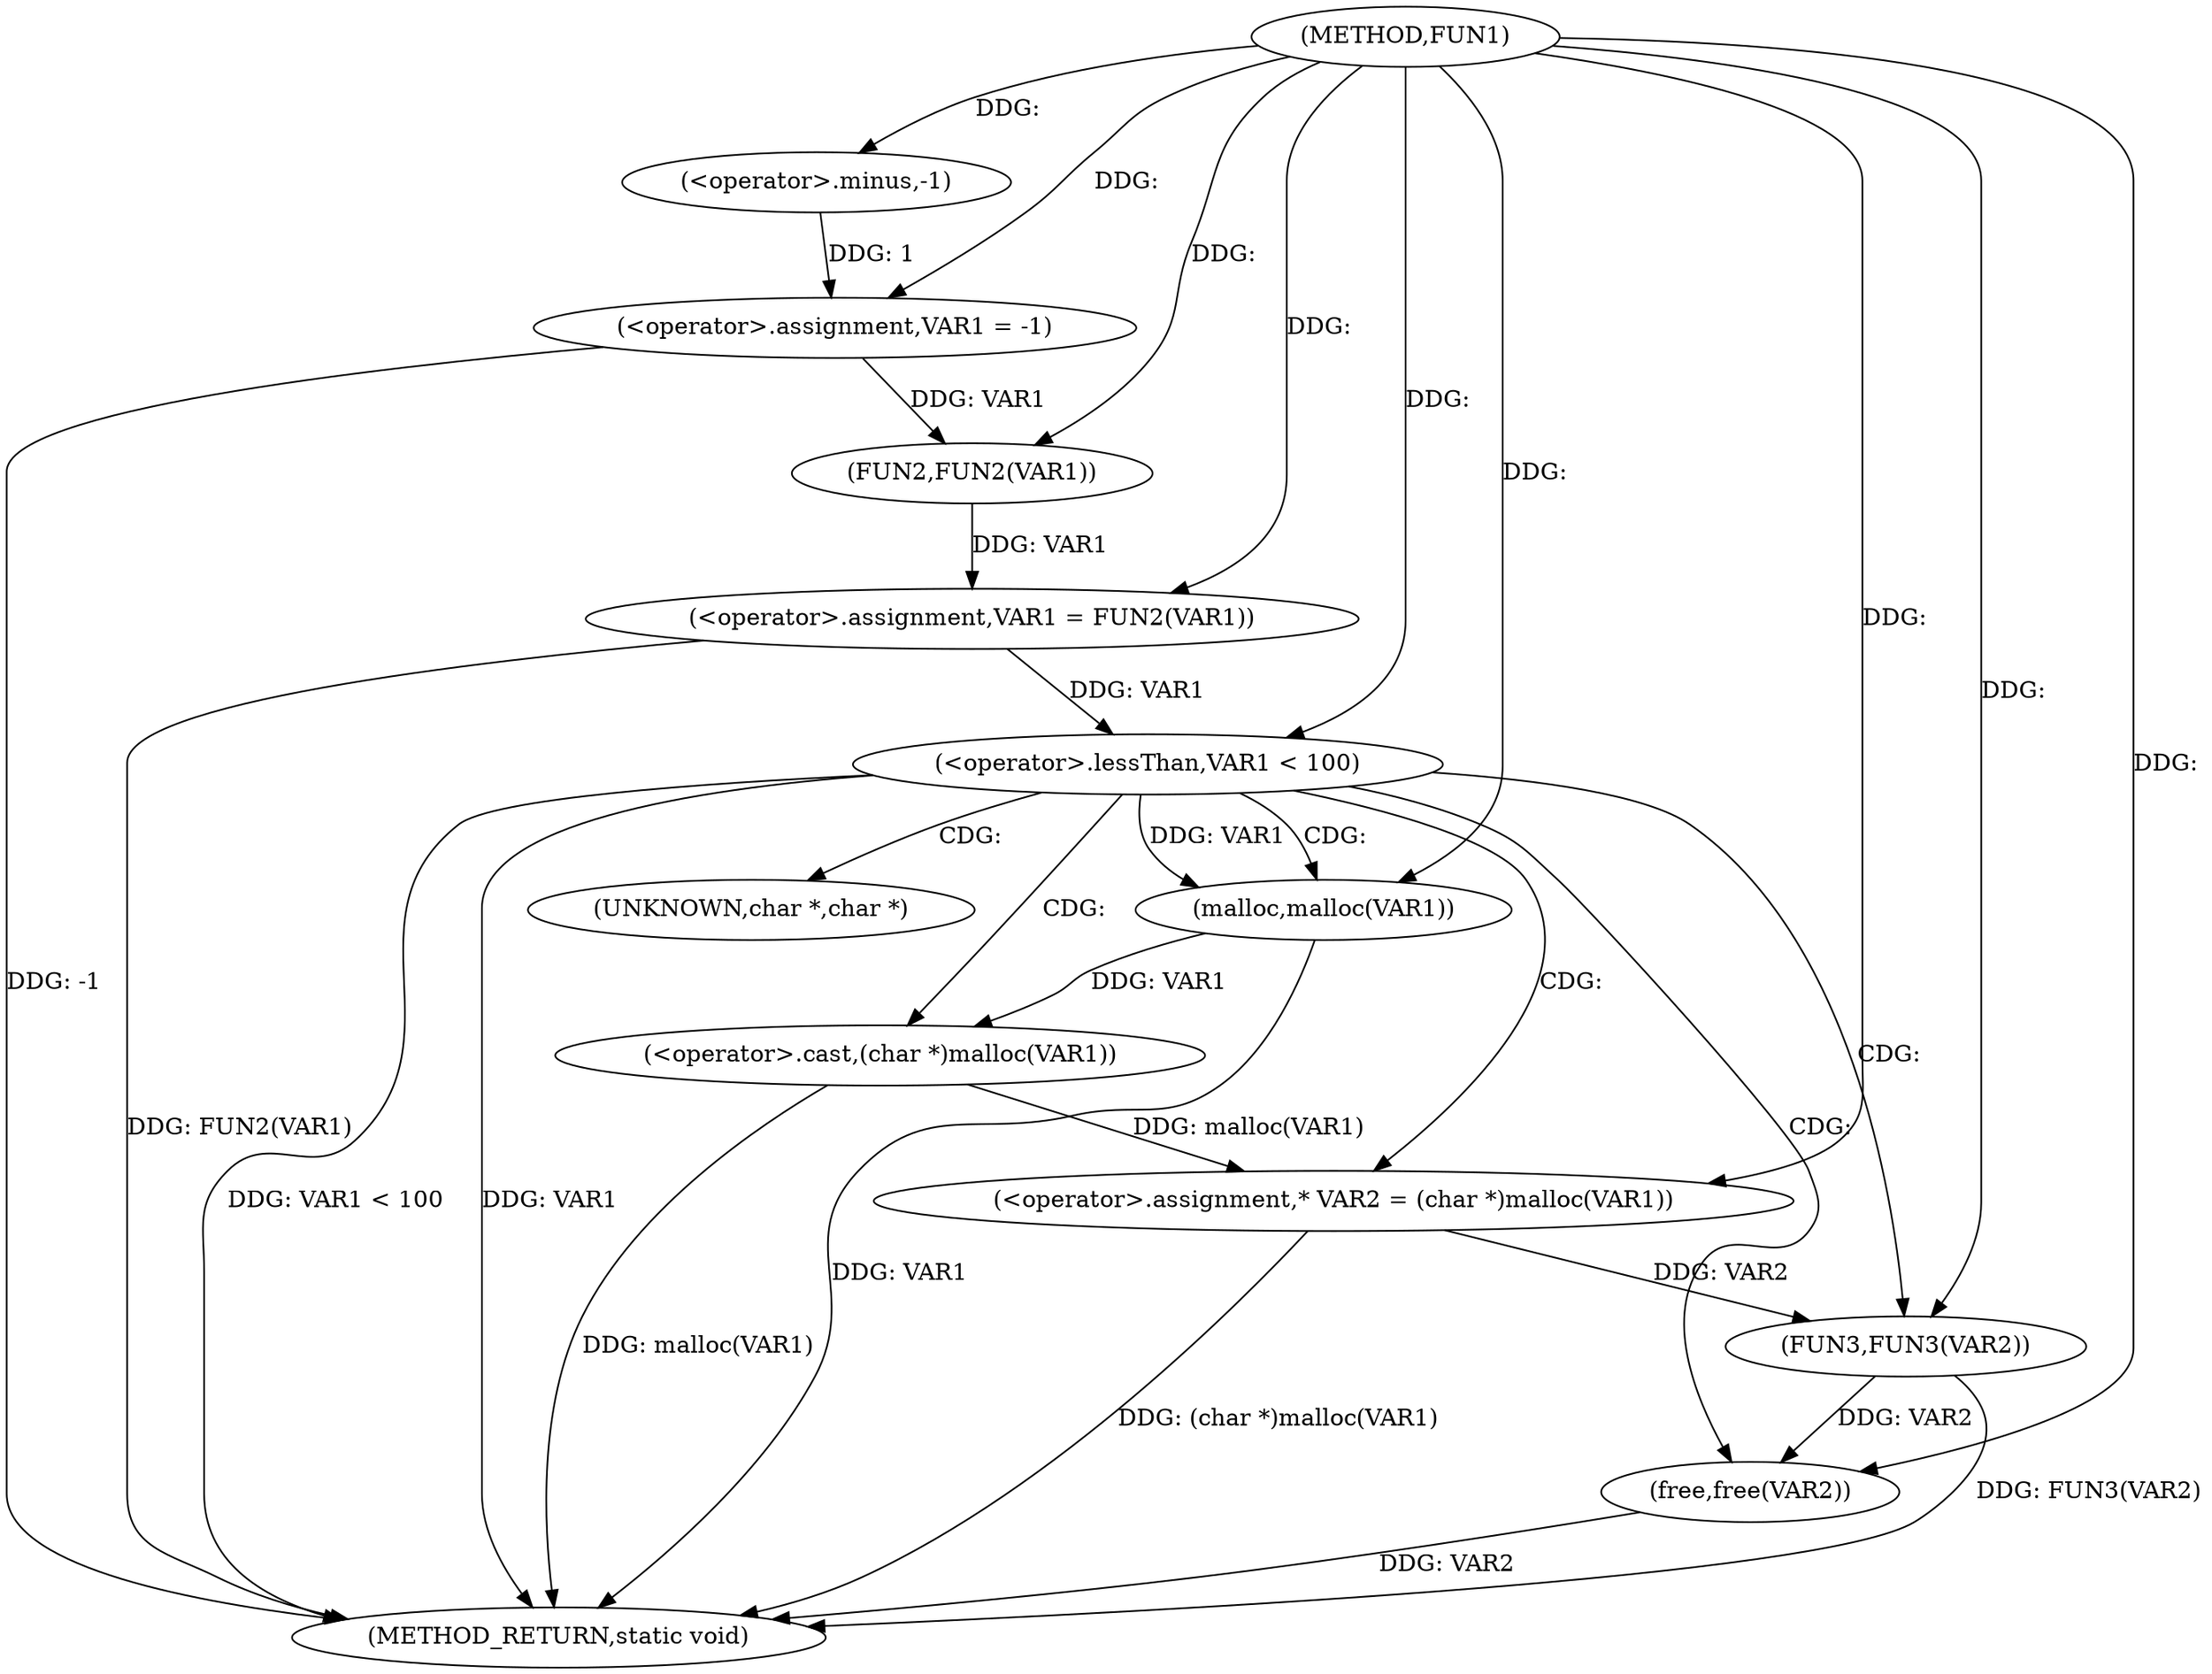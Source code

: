 digraph FUN1 {  
"1000100" [label = "(METHOD,FUN1)" ]
"1000127" [label = "(METHOD_RETURN,static void)" ]
"1000103" [label = "(<operator>.assignment,VAR1 = -1)" ]
"1000105" [label = "(<operator>.minus,-1)" ]
"1000107" [label = "(<operator>.assignment,VAR1 = FUN2(VAR1))" ]
"1000109" [label = "(FUN2,FUN2(VAR1))" ]
"1000112" [label = "(<operator>.lessThan,VAR1 < 100)" ]
"1000117" [label = "(<operator>.assignment,* VAR2 = (char *)malloc(VAR1))" ]
"1000119" [label = "(<operator>.cast,(char *)malloc(VAR1))" ]
"1000121" [label = "(malloc,malloc(VAR1))" ]
"1000123" [label = "(FUN3,FUN3(VAR2))" ]
"1000125" [label = "(free,free(VAR2))" ]
"1000120" [label = "(UNKNOWN,char *,char *)" ]
  "1000125" -> "1000127"  [ label = "DDG: VAR2"] 
  "1000103" -> "1000127"  [ label = "DDG: -1"] 
  "1000123" -> "1000127"  [ label = "DDG: FUN3(VAR2)"] 
  "1000119" -> "1000127"  [ label = "DDG: malloc(VAR1)"] 
  "1000112" -> "1000127"  [ label = "DDG: VAR1 < 100"] 
  "1000112" -> "1000127"  [ label = "DDG: VAR1"] 
  "1000121" -> "1000127"  [ label = "DDG: VAR1"] 
  "1000117" -> "1000127"  [ label = "DDG: (char *)malloc(VAR1)"] 
  "1000107" -> "1000127"  [ label = "DDG: FUN2(VAR1)"] 
  "1000105" -> "1000103"  [ label = "DDG: 1"] 
  "1000100" -> "1000103"  [ label = "DDG: "] 
  "1000100" -> "1000105"  [ label = "DDG: "] 
  "1000109" -> "1000107"  [ label = "DDG: VAR1"] 
  "1000100" -> "1000107"  [ label = "DDG: "] 
  "1000103" -> "1000109"  [ label = "DDG: VAR1"] 
  "1000100" -> "1000109"  [ label = "DDG: "] 
  "1000107" -> "1000112"  [ label = "DDG: VAR1"] 
  "1000100" -> "1000112"  [ label = "DDG: "] 
  "1000119" -> "1000117"  [ label = "DDG: malloc(VAR1)"] 
  "1000100" -> "1000117"  [ label = "DDG: "] 
  "1000121" -> "1000119"  [ label = "DDG: VAR1"] 
  "1000112" -> "1000121"  [ label = "DDG: VAR1"] 
  "1000100" -> "1000121"  [ label = "DDG: "] 
  "1000117" -> "1000123"  [ label = "DDG: VAR2"] 
  "1000100" -> "1000123"  [ label = "DDG: "] 
  "1000123" -> "1000125"  [ label = "DDG: VAR2"] 
  "1000100" -> "1000125"  [ label = "DDG: "] 
  "1000112" -> "1000120"  [ label = "CDG: "] 
  "1000112" -> "1000121"  [ label = "CDG: "] 
  "1000112" -> "1000117"  [ label = "CDG: "] 
  "1000112" -> "1000123"  [ label = "CDG: "] 
  "1000112" -> "1000125"  [ label = "CDG: "] 
  "1000112" -> "1000119"  [ label = "CDG: "] 
}
